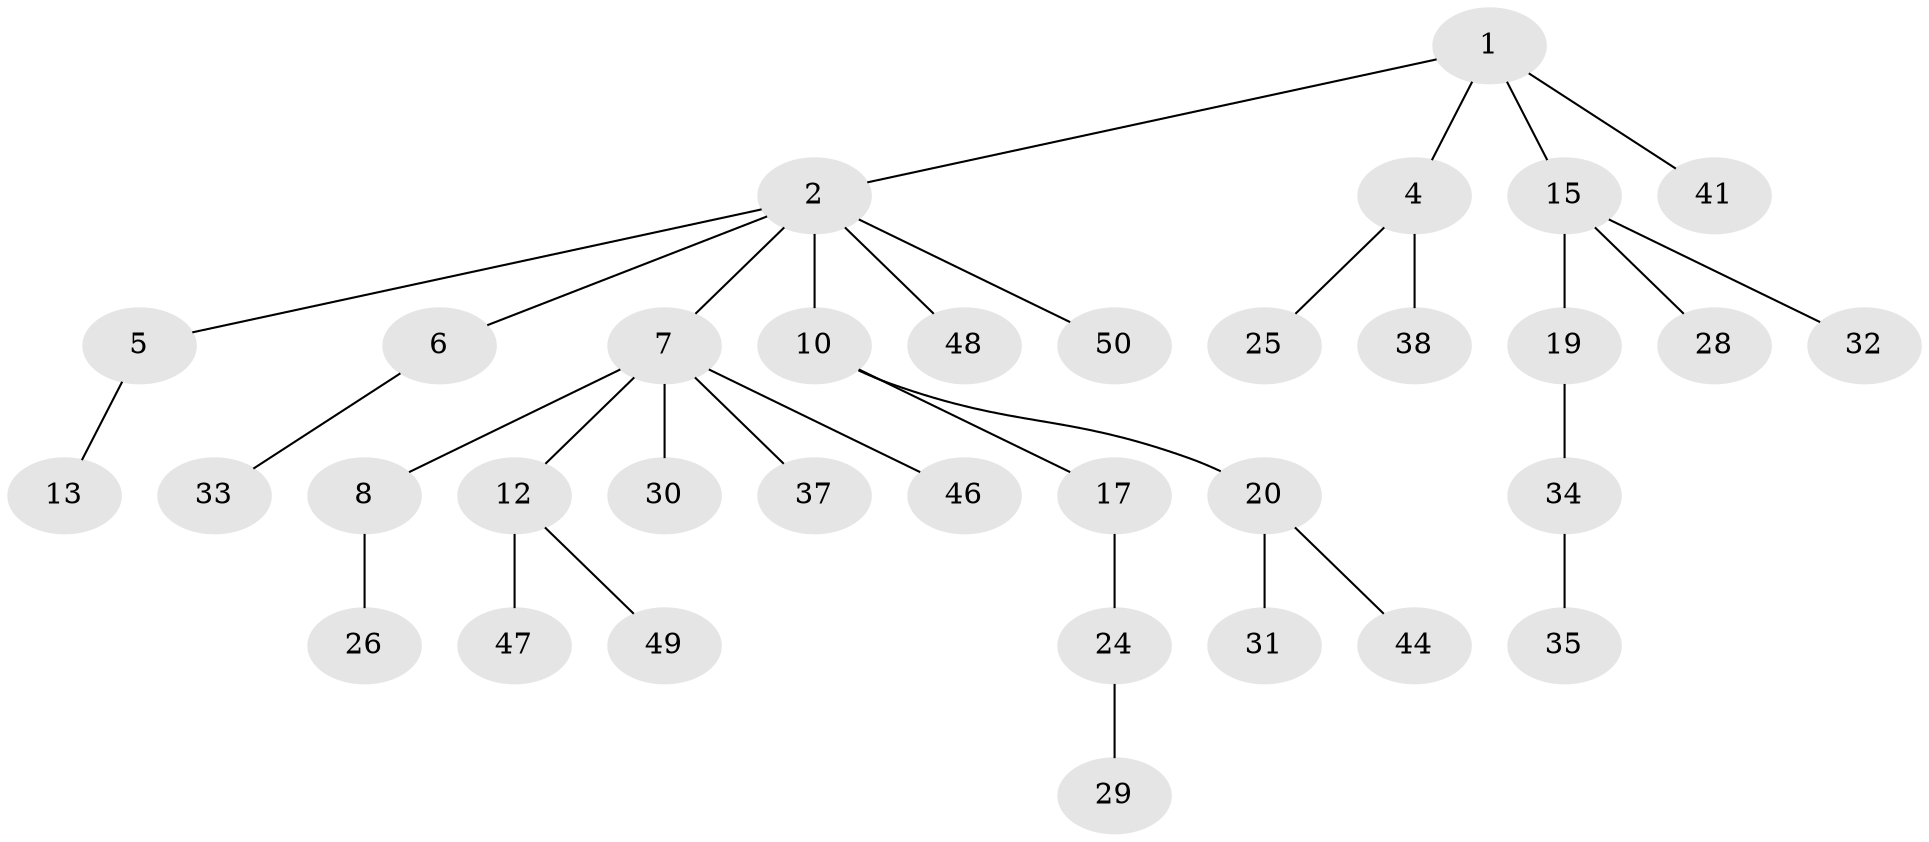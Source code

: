 // original degree distribution, {5: 0.04, 2: 0.12, 7: 0.02, 4: 0.04, 3: 0.22, 1: 0.56}
// Generated by graph-tools (version 1.1) at 2025/11/02/27/25 16:11:27]
// undirected, 34 vertices, 33 edges
graph export_dot {
graph [start="1"]
  node [color=gray90,style=filled];
  1 [super="+11"];
  2 [super="+3"];
  4 [super="+23"];
  5;
  6 [super="+9"];
  7 [super="+14"];
  8 [super="+27"];
  10 [super="+21"];
  12 [super="+18"];
  13;
  15 [super="+16"];
  17 [super="+43"];
  19 [super="+42"];
  20 [super="+22"];
  24 [super="+45"];
  25;
  26;
  28 [super="+39"];
  29 [super="+36"];
  30;
  31;
  32;
  33;
  34 [super="+40"];
  35;
  37;
  38;
  41;
  44;
  46;
  47;
  48;
  49;
  50;
  1 -- 2;
  1 -- 4;
  1 -- 15;
  1 -- 41;
  2 -- 48;
  2 -- 50;
  2 -- 5;
  2 -- 6;
  2 -- 7;
  2 -- 10;
  4 -- 25;
  4 -- 38;
  5 -- 13;
  6 -- 33;
  7 -- 8;
  7 -- 12;
  7 -- 46;
  7 -- 37;
  7 -- 30;
  8 -- 26;
  10 -- 17;
  10 -- 20;
  12 -- 47;
  12 -- 49;
  15 -- 19;
  15 -- 32;
  15 -- 28;
  17 -- 24;
  19 -- 34;
  20 -- 44;
  20 -- 31;
  24 -- 29;
  34 -- 35;
}

